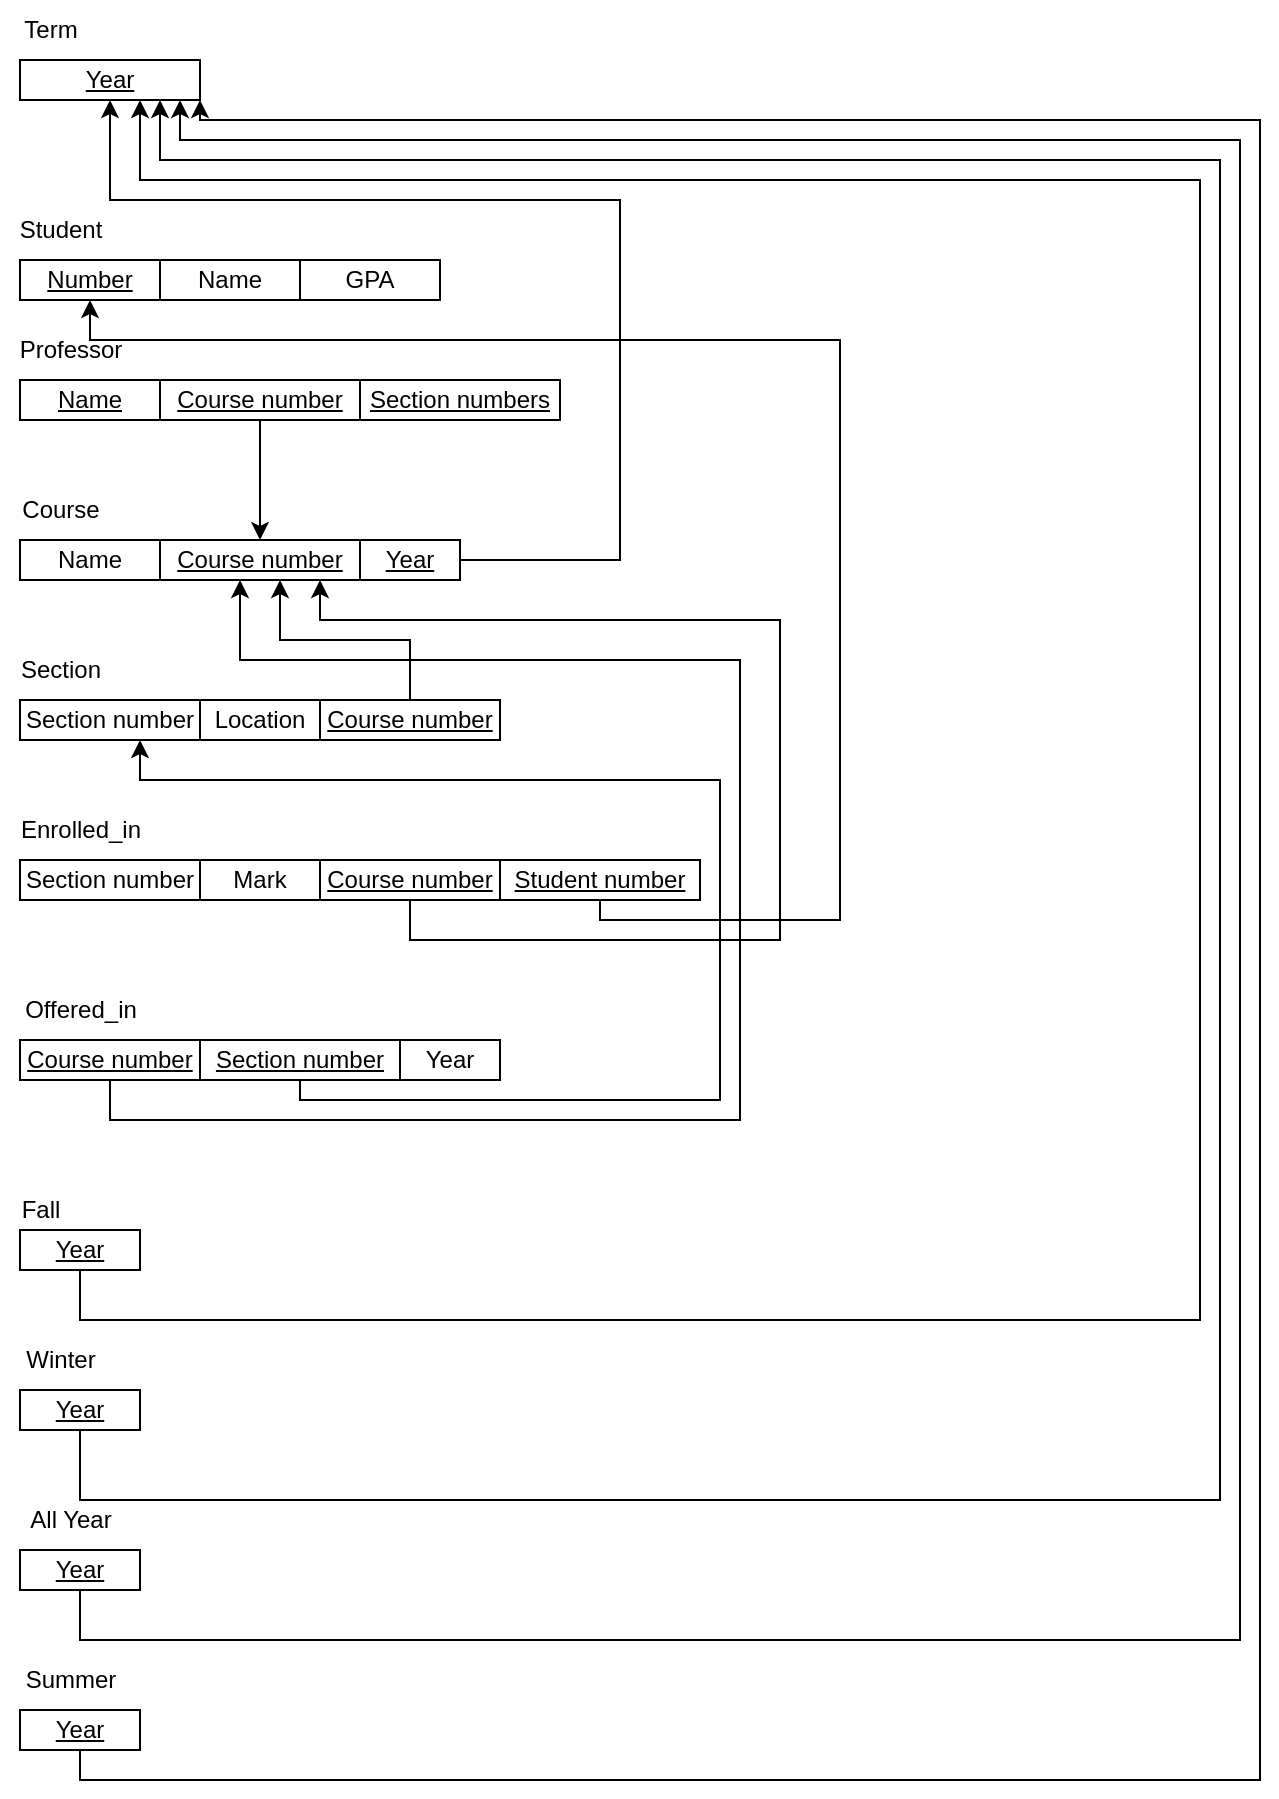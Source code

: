 <mxfile version="20.5.1" type="device"><diagram id="R2lEEEUBdFMjLlhIrx00" name="Page-1"><mxGraphModel dx="1825" dy="945" grid="1" gridSize="10" guides="1" tooltips="1" connect="1" arrows="1" fold="1" page="1" pageScale="1" pageWidth="850" pageHeight="1100" math="0" shadow="0" extFonts="Permanent Marker^https://fonts.googleapis.com/css?family=Permanent+Marker"><root><mxCell id="0"/><mxCell id="1" parent="0"/><mxCell id="zePQz22G-x5TZb9I7gZO-1" value="&lt;u&gt;Year&lt;/u&gt;" style="whiteSpace=wrap;html=1;align=center;" vertex="1" parent="1"><mxGeometry x="40" y="80" width="90" height="20" as="geometry"/></mxCell><mxCell id="zePQz22G-x5TZb9I7gZO-2" value="Term" style="text;html=1;align=center;verticalAlign=middle;resizable=0;points=[];autosize=1;strokeColor=none;fillColor=none;" vertex="1" parent="1"><mxGeometry x="30" y="50" width="50" height="30" as="geometry"/></mxCell><mxCell id="zePQz22G-x5TZb9I7gZO-3" value="&lt;u&gt;Number&lt;/u&gt;" style="whiteSpace=wrap;html=1;align=center;" vertex="1" parent="1"><mxGeometry x="40" y="180" width="70" height="20" as="geometry"/></mxCell><mxCell id="zePQz22G-x5TZb9I7gZO-4" value="Student" style="text;html=1;align=center;verticalAlign=middle;resizable=0;points=[];autosize=1;strokeColor=none;fillColor=none;" vertex="1" parent="1"><mxGeometry x="30" y="150" width="60" height="30" as="geometry"/></mxCell><mxCell id="zePQz22G-x5TZb9I7gZO-5" value="Name" style="whiteSpace=wrap;html=1;align=center;" vertex="1" parent="1"><mxGeometry x="110" y="180" width="70" height="20" as="geometry"/></mxCell><mxCell id="zePQz22G-x5TZb9I7gZO-6" value="GPA" style="whiteSpace=wrap;html=1;align=center;" vertex="1" parent="1"><mxGeometry x="180" y="180" width="70" height="20" as="geometry"/></mxCell><mxCell id="zePQz22G-x5TZb9I7gZO-7" value="&lt;u&gt;Name&lt;/u&gt;" style="whiteSpace=wrap;html=1;align=center;" vertex="1" parent="1"><mxGeometry x="40" y="240" width="70" height="20" as="geometry"/></mxCell><mxCell id="zePQz22G-x5TZb9I7gZO-8" value="Professor" style="text;html=1;align=center;verticalAlign=middle;resizable=0;points=[];autosize=1;strokeColor=none;fillColor=none;" vertex="1" parent="1"><mxGeometry x="30" y="210" width="70" height="30" as="geometry"/></mxCell><mxCell id="zePQz22G-x5TZb9I7gZO-9" value="&lt;u&gt;Section numbers&lt;/u&gt;" style="whiteSpace=wrap;html=1;align=center;" vertex="1" parent="1"><mxGeometry x="210" y="240" width="100" height="20" as="geometry"/></mxCell><mxCell id="zePQz22G-x5TZb9I7gZO-46" style="edgeStyle=orthogonalEdgeStyle;rounded=0;orthogonalLoop=1;jettySize=auto;html=1;" edge="1" parent="1" source="zePQz22G-x5TZb9I7gZO-11" target="zePQz22G-x5TZb9I7gZO-14"><mxGeometry relative="1" as="geometry"/></mxCell><mxCell id="zePQz22G-x5TZb9I7gZO-11" value="&lt;u&gt;Course number&lt;/u&gt;" style="whiteSpace=wrap;html=1;align=center;" vertex="1" parent="1"><mxGeometry x="110" y="240" width="100" height="20" as="geometry"/></mxCell><mxCell id="zePQz22G-x5TZb9I7gZO-12" value="Name" style="whiteSpace=wrap;html=1;align=center;" vertex="1" parent="1"><mxGeometry x="40" y="320" width="70" height="20" as="geometry"/></mxCell><mxCell id="zePQz22G-x5TZb9I7gZO-47" style="edgeStyle=orthogonalEdgeStyle;rounded=0;orthogonalLoop=1;jettySize=auto;html=1;" edge="1" parent="1" source="zePQz22G-x5TZb9I7gZO-13" target="zePQz22G-x5TZb9I7gZO-1"><mxGeometry relative="1" as="geometry"><Array as="points"><mxPoint x="340" y="330"/><mxPoint x="340" y="150"/><mxPoint x="85" y="150"/></Array></mxGeometry></mxCell><mxCell id="zePQz22G-x5TZb9I7gZO-13" value="&lt;u&gt;Year&lt;/u&gt;" style="whiteSpace=wrap;html=1;align=center;" vertex="1" parent="1"><mxGeometry x="210" y="320" width="50" height="20" as="geometry"/></mxCell><mxCell id="zePQz22G-x5TZb9I7gZO-14" value="&lt;u&gt;Course number&lt;/u&gt;" style="whiteSpace=wrap;html=1;align=center;" vertex="1" parent="1"><mxGeometry x="110" y="320" width="100" height="20" as="geometry"/></mxCell><mxCell id="zePQz22G-x5TZb9I7gZO-15" value="Course" style="text;html=1;align=center;verticalAlign=middle;resizable=0;points=[];autosize=1;strokeColor=none;fillColor=none;" vertex="1" parent="1"><mxGeometry x="30" y="290" width="60" height="30" as="geometry"/></mxCell><mxCell id="zePQz22G-x5TZb9I7gZO-17" value="Section number" style="whiteSpace=wrap;html=1;align=center;" vertex="1" parent="1"><mxGeometry x="40" y="400" width="90" height="20" as="geometry"/></mxCell><mxCell id="zePQz22G-x5TZb9I7gZO-45" style="edgeStyle=orthogonalEdgeStyle;rounded=0;orthogonalLoop=1;jettySize=auto;html=1;" edge="1" parent="1" source="zePQz22G-x5TZb9I7gZO-18" target="zePQz22G-x5TZb9I7gZO-14"><mxGeometry relative="1" as="geometry"><Array as="points"><mxPoint x="235" y="370"/><mxPoint x="170" y="370"/></Array></mxGeometry></mxCell><mxCell id="zePQz22G-x5TZb9I7gZO-18" value="&lt;u&gt;Course number&lt;/u&gt;" style="whiteSpace=wrap;html=1;align=center;" vertex="1" parent="1"><mxGeometry x="190" y="400" width="90" height="20" as="geometry"/></mxCell><mxCell id="zePQz22G-x5TZb9I7gZO-19" value="Location" style="whiteSpace=wrap;html=1;align=center;" vertex="1" parent="1"><mxGeometry x="130" y="400" width="60" height="20" as="geometry"/></mxCell><mxCell id="zePQz22G-x5TZb9I7gZO-20" value="Section" style="text;html=1;align=center;verticalAlign=middle;resizable=0;points=[];autosize=1;strokeColor=none;fillColor=none;" vertex="1" parent="1"><mxGeometry x="30" y="370" width="60" height="30" as="geometry"/></mxCell><mxCell id="zePQz22G-x5TZb9I7gZO-21" value="Section number" style="whiteSpace=wrap;html=1;align=center;" vertex="1" parent="1"><mxGeometry x="40" y="480" width="90" height="20" as="geometry"/></mxCell><mxCell id="zePQz22G-x5TZb9I7gZO-49" style="edgeStyle=orthogonalEdgeStyle;rounded=0;orthogonalLoop=1;jettySize=auto;html=1;" edge="1" parent="1" source="zePQz22G-x5TZb9I7gZO-22" target="zePQz22G-x5TZb9I7gZO-14"><mxGeometry relative="1" as="geometry"><Array as="points"><mxPoint x="235" y="520"/><mxPoint x="420" y="520"/><mxPoint x="420" y="360"/><mxPoint x="190" y="360"/></Array></mxGeometry></mxCell><mxCell id="zePQz22G-x5TZb9I7gZO-22" value="&lt;u&gt;Course number&lt;/u&gt;" style="whiteSpace=wrap;html=1;align=center;" vertex="1" parent="1"><mxGeometry x="190" y="480" width="90" height="20" as="geometry"/></mxCell><mxCell id="zePQz22G-x5TZb9I7gZO-23" value="Mark" style="whiteSpace=wrap;html=1;align=center;" vertex="1" parent="1"><mxGeometry x="130" y="480" width="60" height="20" as="geometry"/></mxCell><mxCell id="zePQz22G-x5TZb9I7gZO-24" value="Enrolled_in" style="text;html=1;align=center;verticalAlign=middle;resizable=0;points=[];autosize=1;strokeColor=none;fillColor=none;" vertex="1" parent="1"><mxGeometry x="30" y="450" width="80" height="30" as="geometry"/></mxCell><mxCell id="zePQz22G-x5TZb9I7gZO-48" style="edgeStyle=orthogonalEdgeStyle;rounded=0;orthogonalLoop=1;jettySize=auto;html=1;" edge="1" parent="1" source="zePQz22G-x5TZb9I7gZO-25" target="zePQz22G-x5TZb9I7gZO-3"><mxGeometry relative="1" as="geometry"><Array as="points"><mxPoint x="330" y="510"/><mxPoint x="450" y="510"/><mxPoint x="450" y="220"/><mxPoint x="75" y="220"/></Array></mxGeometry></mxCell><mxCell id="zePQz22G-x5TZb9I7gZO-25" value="&lt;u&gt;Student number&lt;/u&gt;" style="whiteSpace=wrap;html=1;align=center;" vertex="1" parent="1"><mxGeometry x="280" y="480" width="100" height="20" as="geometry"/></mxCell><mxCell id="zePQz22G-x5TZb9I7gZO-41" style="edgeStyle=orthogonalEdgeStyle;rounded=0;orthogonalLoop=1;jettySize=auto;html=1;" edge="1" parent="1" source="zePQz22G-x5TZb9I7gZO-28" target="zePQz22G-x5TZb9I7gZO-1"><mxGeometry relative="1" as="geometry"><mxPoint x="490" y="320" as="targetPoint"/><Array as="points"><mxPoint x="70" y="710"/><mxPoint x="630" y="710"/><mxPoint x="630" y="140"/><mxPoint x="100" y="140"/></Array></mxGeometry></mxCell><mxCell id="zePQz22G-x5TZb9I7gZO-28" value="&lt;u&gt;Year&lt;/u&gt;" style="whiteSpace=wrap;html=1;align=center;" vertex="1" parent="1"><mxGeometry x="40" y="665" width="60" height="20" as="geometry"/></mxCell><mxCell id="zePQz22G-x5TZb9I7gZO-29" value="Fall" style="text;html=1;align=center;verticalAlign=middle;resizable=0;points=[];autosize=1;strokeColor=none;fillColor=none;" vertex="1" parent="1"><mxGeometry x="30" y="640" width="40" height="30" as="geometry"/></mxCell><mxCell id="zePQz22G-x5TZb9I7gZO-42" style="edgeStyle=orthogonalEdgeStyle;rounded=0;orthogonalLoop=1;jettySize=auto;html=1;" edge="1" parent="1" source="zePQz22G-x5TZb9I7gZO-35" target="zePQz22G-x5TZb9I7gZO-1"><mxGeometry relative="1" as="geometry"><mxPoint x="640" y="130" as="targetPoint"/><Array as="points"><mxPoint x="70" y="800"/><mxPoint x="640" y="800"/><mxPoint x="640" y="130"/><mxPoint x="110" y="130"/></Array></mxGeometry></mxCell><mxCell id="zePQz22G-x5TZb9I7gZO-35" value="&lt;u&gt;Year&lt;/u&gt;" style="whiteSpace=wrap;html=1;align=center;" vertex="1" parent="1"><mxGeometry x="40" y="745" width="60" height="20" as="geometry"/></mxCell><mxCell id="zePQz22G-x5TZb9I7gZO-36" value="Winter" style="text;html=1;align=center;verticalAlign=middle;resizable=0;points=[];autosize=1;strokeColor=none;fillColor=none;" vertex="1" parent="1"><mxGeometry x="30" y="715" width="60" height="30" as="geometry"/></mxCell><mxCell id="zePQz22G-x5TZb9I7gZO-43" style="edgeStyle=orthogonalEdgeStyle;rounded=0;orthogonalLoop=1;jettySize=auto;html=1;" edge="1" parent="1" source="zePQz22G-x5TZb9I7gZO-37" target="zePQz22G-x5TZb9I7gZO-1"><mxGeometry relative="1" as="geometry"><mxPoint x="650" y="350" as="targetPoint"/><Array as="points"><mxPoint x="70" y="870"/><mxPoint x="650" y="870"/><mxPoint x="650" y="120"/><mxPoint x="120" y="120"/></Array></mxGeometry></mxCell><mxCell id="zePQz22G-x5TZb9I7gZO-37" value="&lt;u&gt;Year&lt;/u&gt;" style="whiteSpace=wrap;html=1;align=center;" vertex="1" parent="1"><mxGeometry x="40" y="825" width="60" height="20" as="geometry"/></mxCell><mxCell id="zePQz22G-x5TZb9I7gZO-38" value="All Year" style="text;html=1;align=center;verticalAlign=middle;resizable=0;points=[];autosize=1;strokeColor=none;fillColor=none;" vertex="1" parent="1"><mxGeometry x="35" y="795" width="60" height="30" as="geometry"/></mxCell><mxCell id="zePQz22G-x5TZb9I7gZO-44" style="edgeStyle=orthogonalEdgeStyle;rounded=0;orthogonalLoop=1;jettySize=auto;html=1;entryX=1;entryY=1;entryDx=0;entryDy=0;" edge="1" parent="1" source="zePQz22G-x5TZb9I7gZO-39" target="zePQz22G-x5TZb9I7gZO-1"><mxGeometry relative="1" as="geometry"><mxPoint x="660" y="410" as="targetPoint"/><Array as="points"><mxPoint x="70" y="940"/><mxPoint x="660" y="940"/><mxPoint x="660" y="110"/><mxPoint x="130" y="110"/></Array></mxGeometry></mxCell><mxCell id="zePQz22G-x5TZb9I7gZO-39" value="&lt;u&gt;Year&lt;/u&gt;" style="whiteSpace=wrap;html=1;align=center;" vertex="1" parent="1"><mxGeometry x="40" y="905" width="60" height="20" as="geometry"/></mxCell><mxCell id="zePQz22G-x5TZb9I7gZO-40" value="Summer" style="text;html=1;align=center;verticalAlign=middle;resizable=0;points=[];autosize=1;strokeColor=none;fillColor=none;" vertex="1" parent="1"><mxGeometry x="30" y="875" width="70" height="30" as="geometry"/></mxCell><mxCell id="zePQz22G-x5TZb9I7gZO-56" style="edgeStyle=orthogonalEdgeStyle;rounded=0;orthogonalLoop=1;jettySize=auto;html=1;" edge="1" parent="1" source="zePQz22G-x5TZb9I7gZO-51" target="zePQz22G-x5TZb9I7gZO-14"><mxGeometry relative="1" as="geometry"><Array as="points"><mxPoint x="85" y="610"/><mxPoint x="400" y="610"/><mxPoint x="400" y="380"/><mxPoint x="150" y="380"/></Array></mxGeometry></mxCell><mxCell id="zePQz22G-x5TZb9I7gZO-51" value="&lt;u&gt;Course number&lt;/u&gt;" style="whiteSpace=wrap;html=1;align=center;" vertex="1" parent="1"><mxGeometry x="40" y="570" width="90" height="20" as="geometry"/></mxCell><mxCell id="zePQz22G-x5TZb9I7gZO-53" value="Offered_in" style="text;html=1;align=center;verticalAlign=middle;resizable=0;points=[];autosize=1;strokeColor=none;fillColor=none;" vertex="1" parent="1"><mxGeometry x="30" y="540" width="80" height="30" as="geometry"/></mxCell><mxCell id="zePQz22G-x5TZb9I7gZO-57" style="edgeStyle=orthogonalEdgeStyle;rounded=0;orthogonalLoop=1;jettySize=auto;html=1;" edge="1" parent="1" source="zePQz22G-x5TZb9I7gZO-54" target="zePQz22G-x5TZb9I7gZO-17"><mxGeometry relative="1" as="geometry"><Array as="points"><mxPoint x="180" y="600"/><mxPoint x="390" y="600"/><mxPoint x="390" y="440"/><mxPoint x="100" y="440"/></Array></mxGeometry></mxCell><mxCell id="zePQz22G-x5TZb9I7gZO-54" value="&lt;u&gt;Section number&lt;/u&gt;" style="whiteSpace=wrap;html=1;align=center;" vertex="1" parent="1"><mxGeometry x="130" y="570" width="100" height="20" as="geometry"/></mxCell><mxCell id="zePQz22G-x5TZb9I7gZO-55" value="Year" style="whiteSpace=wrap;html=1;align=center;" vertex="1" parent="1"><mxGeometry x="230" y="570" width="50" height="20" as="geometry"/></mxCell></root></mxGraphModel></diagram></mxfile>